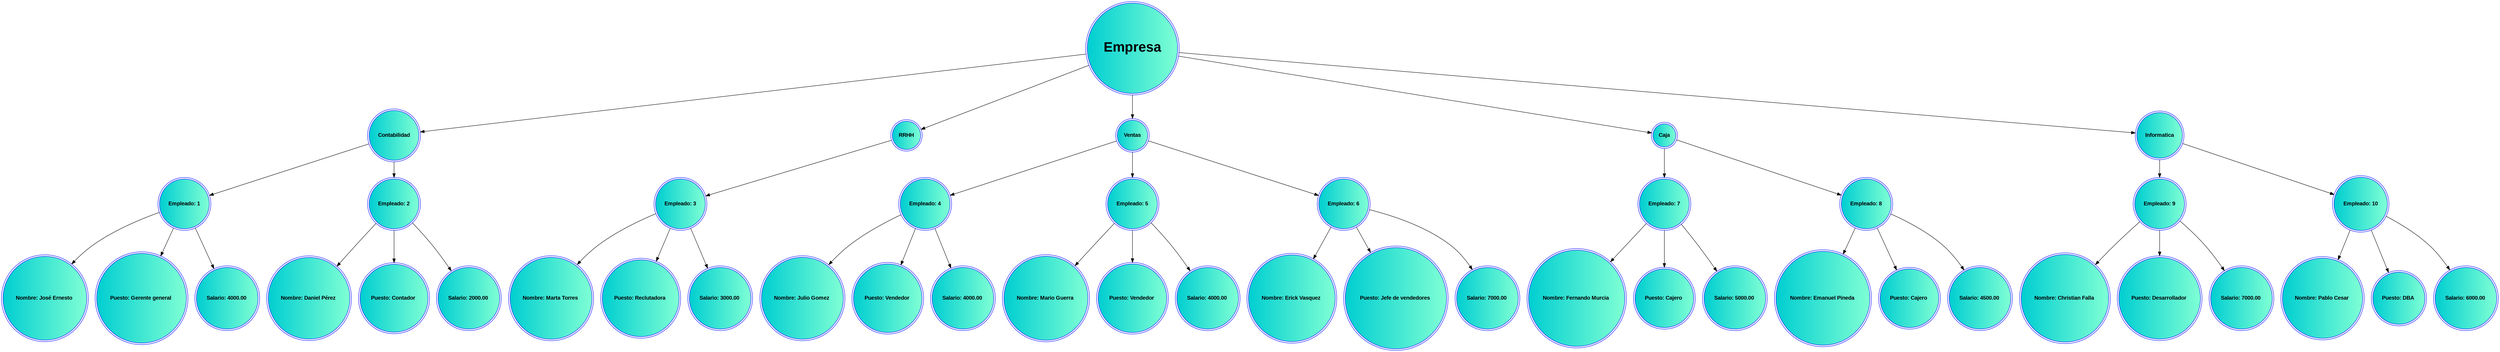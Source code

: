 digraph G { 
node[shape=doublecircle,color=blue,fontname="Arial Black",style=filled,fillcolor="darkturquoise:aquamarine"] 
nodoRaiz[label="Empresa" fontsize=35] 
nodoDeptoContabilidad[label="Contabilidad"] 
nodoRaiz ->nodoDeptoContabilidad
nodoEmpl1[label="Empleado: 1"] 
nodoDeptoContabilidad->nodoEmpl1
nodoEmpl1name[label="Nombre: José Ernesto "] 
nodoEmpl1->nodoEmpl1name
nodoEmpl1Puest[label="Puesto: Gerente general "] 
nodoEmpl1->nodoEmpl1Puest
nodoEmpl1Salar[label="Salario: 4000.00 "] 
nodoEmpl1->nodoEmpl1Salar
nodoEmpl2[label="Empleado: 2"] 
nodoDeptoContabilidad->nodoEmpl2
nodoEmpl2name[label="Nombre: Daniel Pérez "] 
nodoEmpl2->nodoEmpl2name
nodoEmpl2Puest[label="Puesto: Contador "] 
nodoEmpl2->nodoEmpl2Puest
nodoEmpl2Salar[label="Salario: 2000.00 "] 
nodoEmpl2->nodoEmpl2Salar
nodoDeptoRRHH[label="RRHH"] 
nodoRaiz ->nodoDeptoRRHH
nodoEmpl3[label="Empleado: 3"] 
nodoDeptoRRHH->nodoEmpl3
nodoEmpl3name[label="Nombre: Marta Torres "] 
nodoEmpl3->nodoEmpl3name
nodoEmpl3Puest[label="Puesto: Reclutadora "] 
nodoEmpl3->nodoEmpl3Puest
nodoEmpl3Salar[label="Salario: 3000.00 "] 
nodoEmpl3->nodoEmpl3Salar
nodoDeptoVentas[label="Ventas"] 
nodoRaiz ->nodoDeptoVentas
nodoEmpl4[label="Empleado: 4"] 
nodoDeptoVentas->nodoEmpl4
nodoEmpl4name[label="Nombre: Julio Gomez "] 
nodoEmpl4->nodoEmpl4name
nodoEmpl4Puest[label="Puesto: Vendedor "] 
nodoEmpl4->nodoEmpl4Puest
nodoEmpl4Salar[label="Salario: 4000.00 "] 
nodoEmpl4->nodoEmpl4Salar
nodoEmpl5[label="Empleado: 5"] 
nodoDeptoVentas->nodoEmpl5
nodoEmpl5name[label="Nombre: Mario Guerra "] 
nodoEmpl5->nodoEmpl5name
nodoEmpl5Puest[label="Puesto: Vendedor "] 
nodoEmpl5->nodoEmpl5Puest
nodoEmpl5Salar[label="Salario: 4000.00 "] 
nodoEmpl5->nodoEmpl5Salar
nodoEmpl6[label="Empleado: 6"] 
nodoDeptoVentas->nodoEmpl6
nodoEmpl6name[label="Nombre: Erick Vasquez "] 
nodoEmpl6->nodoEmpl6name
nodoEmpl6Puest[label="Puesto: Jefe de vendedores "] 
nodoEmpl6->nodoEmpl6Puest
nodoEmpl6Salar[label="Salario: 7000.00 "] 
nodoEmpl6->nodoEmpl6Salar
nodoDeptoCaja[label="Caja"] 
nodoRaiz ->nodoDeptoCaja
nodoEmpl7[label="Empleado: 7"] 
nodoDeptoCaja->nodoEmpl7
nodoEmpl7name[label="Nombre: Fernando Murcia "] 
nodoEmpl7->nodoEmpl7name
nodoEmpl7Puest[label="Puesto: Cajero "] 
nodoEmpl7->nodoEmpl7Puest
nodoEmpl7Salar[label="Salario: 5000.00 "] 
nodoEmpl7->nodoEmpl7Salar
nodoEmpl8[label="Empleado: 8"] 
nodoDeptoCaja->nodoEmpl8
nodoEmpl8name[label="Nombre: Emanuel Pineda "] 
nodoEmpl8->nodoEmpl8name
nodoEmpl8Puest[label="Puesto: Cajero "] 
nodoEmpl8->nodoEmpl8Puest
nodoEmpl8Salar[label="Salario: 4500.00 "] 
nodoEmpl8->nodoEmpl8Salar
nodoDeptoInformatica[label="Informatica"] 
nodoRaiz ->nodoDeptoInformatica
nodoEmpl9[label="Empleado: 9"] 
nodoDeptoInformatica->nodoEmpl9
nodoEmpl9name[label="Nombre: Christian Falla "] 
nodoEmpl9->nodoEmpl9name
nodoEmpl9Puest[label="Puesto: Desarrollador "] 
nodoEmpl9->nodoEmpl9Puest
nodoEmpl9Salar[label="Salario: 7000.00 "] 
nodoEmpl9->nodoEmpl9Salar
nodoEmpl10[label="Empleado: 10"] 
nodoDeptoInformatica->nodoEmpl10
nodoEmpl10name[label="Nombre: Pablo Cesar "] 
nodoEmpl10->nodoEmpl10name
nodoEmpl10Puest[label="Puesto: DBA "] 
nodoEmpl10->nodoEmpl10Puest
nodoEmpl10Salar[label="Salario: 6000.00 "] 
nodoEmpl10->nodoEmpl10Salar
}